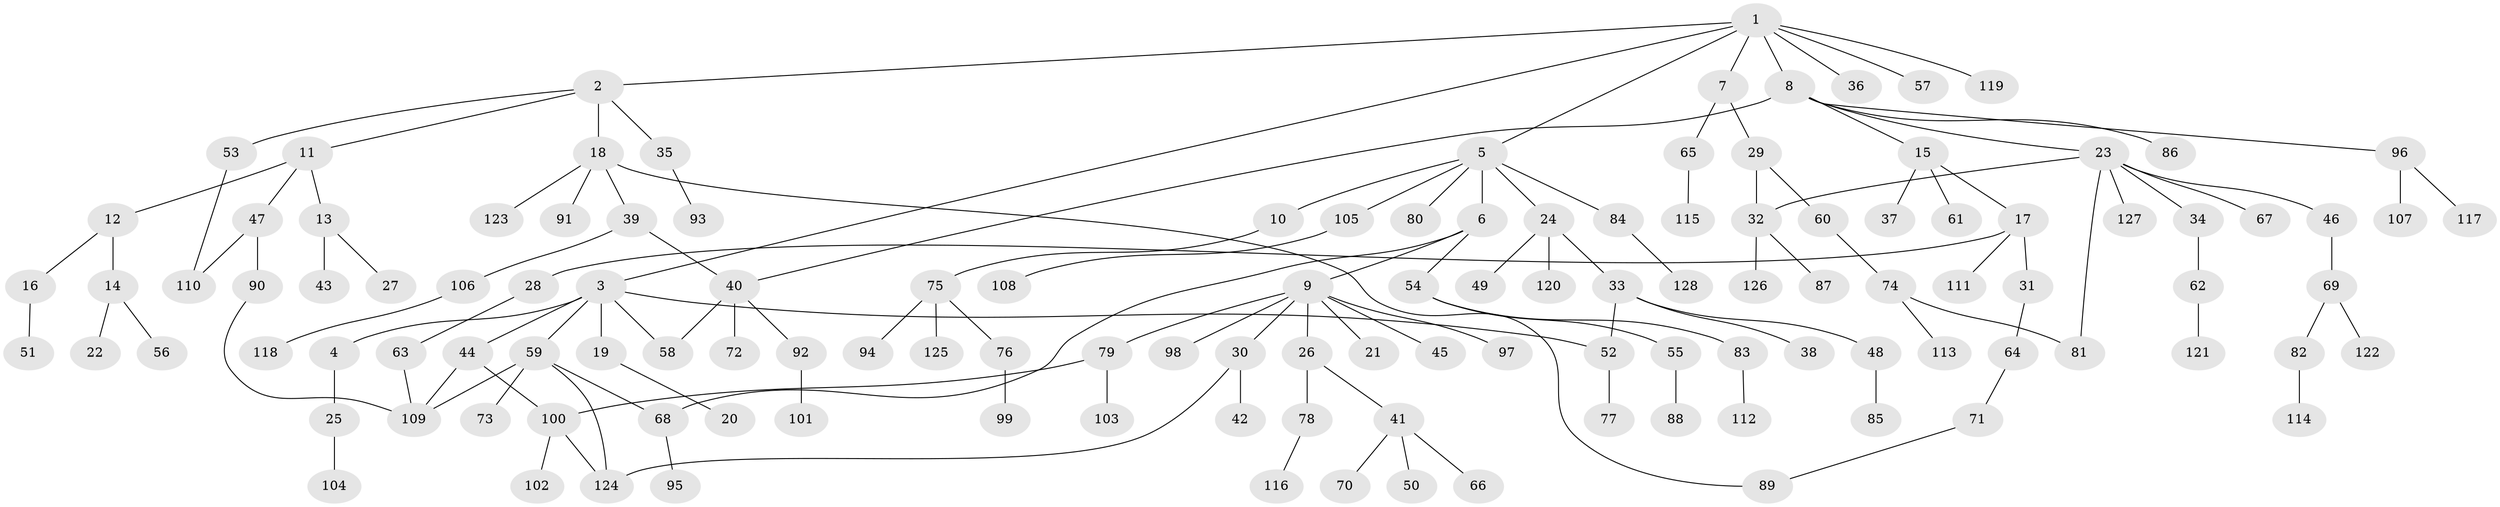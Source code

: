 // Generated by graph-tools (version 1.1) at 2025/42/03/09/25 04:42:15]
// undirected, 128 vertices, 141 edges
graph export_dot {
graph [start="1"]
  node [color=gray90,style=filled];
  1;
  2;
  3;
  4;
  5;
  6;
  7;
  8;
  9;
  10;
  11;
  12;
  13;
  14;
  15;
  16;
  17;
  18;
  19;
  20;
  21;
  22;
  23;
  24;
  25;
  26;
  27;
  28;
  29;
  30;
  31;
  32;
  33;
  34;
  35;
  36;
  37;
  38;
  39;
  40;
  41;
  42;
  43;
  44;
  45;
  46;
  47;
  48;
  49;
  50;
  51;
  52;
  53;
  54;
  55;
  56;
  57;
  58;
  59;
  60;
  61;
  62;
  63;
  64;
  65;
  66;
  67;
  68;
  69;
  70;
  71;
  72;
  73;
  74;
  75;
  76;
  77;
  78;
  79;
  80;
  81;
  82;
  83;
  84;
  85;
  86;
  87;
  88;
  89;
  90;
  91;
  92;
  93;
  94;
  95;
  96;
  97;
  98;
  99;
  100;
  101;
  102;
  103;
  104;
  105;
  106;
  107;
  108;
  109;
  110;
  111;
  112;
  113;
  114;
  115;
  116;
  117;
  118;
  119;
  120;
  121;
  122;
  123;
  124;
  125;
  126;
  127;
  128;
  1 -- 2;
  1 -- 3;
  1 -- 5;
  1 -- 7;
  1 -- 8;
  1 -- 36;
  1 -- 57;
  1 -- 119;
  2 -- 11;
  2 -- 18;
  2 -- 35;
  2 -- 53;
  3 -- 4;
  3 -- 19;
  3 -- 44;
  3 -- 59;
  3 -- 58;
  3 -- 52;
  4 -- 25;
  5 -- 6;
  5 -- 10;
  5 -- 24;
  5 -- 80;
  5 -- 84;
  5 -- 105;
  6 -- 9;
  6 -- 54;
  6 -- 68;
  7 -- 29;
  7 -- 65;
  8 -- 15;
  8 -- 23;
  8 -- 40;
  8 -- 86;
  8 -- 96;
  9 -- 21;
  9 -- 26;
  9 -- 30;
  9 -- 45;
  9 -- 79;
  9 -- 97;
  9 -- 98;
  10 -- 75;
  11 -- 12;
  11 -- 13;
  11 -- 47;
  12 -- 14;
  12 -- 16;
  13 -- 27;
  13 -- 43;
  14 -- 22;
  14 -- 56;
  15 -- 17;
  15 -- 37;
  15 -- 61;
  16 -- 51;
  17 -- 28;
  17 -- 31;
  17 -- 111;
  18 -- 39;
  18 -- 91;
  18 -- 123;
  18 -- 89;
  19 -- 20;
  23 -- 32;
  23 -- 34;
  23 -- 46;
  23 -- 67;
  23 -- 81;
  23 -- 127;
  24 -- 33;
  24 -- 49;
  24 -- 120;
  25 -- 104;
  26 -- 41;
  26 -- 78;
  28 -- 63;
  29 -- 60;
  29 -- 32;
  30 -- 42;
  30 -- 124;
  31 -- 64;
  32 -- 87;
  32 -- 126;
  33 -- 38;
  33 -- 48;
  33 -- 52;
  34 -- 62;
  35 -- 93;
  39 -- 106;
  39 -- 40;
  40 -- 58;
  40 -- 72;
  40 -- 92;
  41 -- 50;
  41 -- 66;
  41 -- 70;
  44 -- 100;
  44 -- 109;
  46 -- 69;
  47 -- 90;
  47 -- 110;
  48 -- 85;
  52 -- 77;
  53 -- 110;
  54 -- 55;
  54 -- 83;
  55 -- 88;
  59 -- 68;
  59 -- 73;
  59 -- 109;
  59 -- 124;
  60 -- 74;
  62 -- 121;
  63 -- 109;
  64 -- 71;
  65 -- 115;
  68 -- 95;
  69 -- 82;
  69 -- 122;
  71 -- 89;
  74 -- 113;
  74 -- 81;
  75 -- 76;
  75 -- 94;
  75 -- 125;
  76 -- 99;
  78 -- 116;
  79 -- 103;
  79 -- 100;
  82 -- 114;
  83 -- 112;
  84 -- 128;
  90 -- 109;
  92 -- 101;
  96 -- 107;
  96 -- 117;
  100 -- 102;
  100 -- 124;
  105 -- 108;
  106 -- 118;
}
